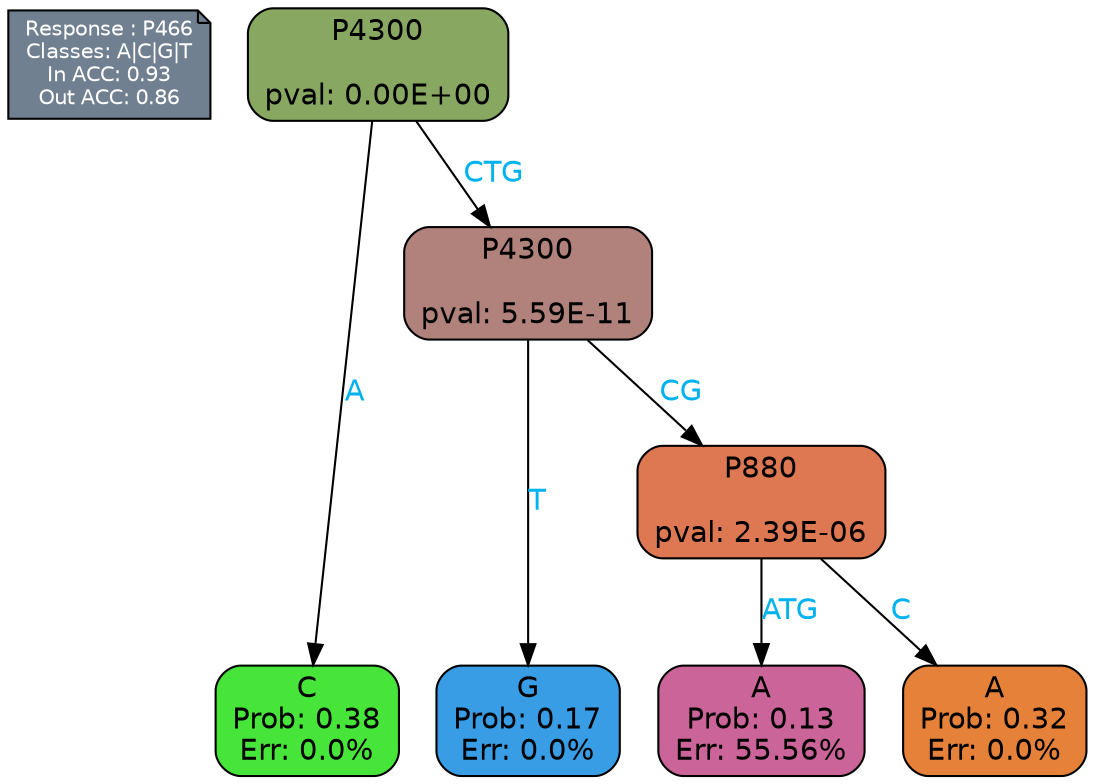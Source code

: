 digraph Tree {
node [shape=box, style="filled, rounded", color="black", fontname=helvetica] ;
graph [ranksep=equally, splines=polylines, bgcolor=transparent, dpi=600] ;
edge [fontname=helvetica] ;
LEGEND [label="Response : P466
Classes: A|C|G|T
In ACC: 0.93
Out ACC: 0.86
",shape=note,align=left,style=filled,fillcolor="slategray",fontcolor="white",fontsize=10];1 [label="P4300

pval: 0.00E+00", fillcolor="#88a862"] ;
2 [label="C
Prob: 0.38
Err: 0.0%", fillcolor="#47e539"] ;
3 [label="P4300

pval: 5.59E-11", fillcolor="#b0827b"] ;
4 [label="G
Prob: 0.17
Err: 0.0%", fillcolor="#399de5"] ;
5 [label="P880

pval: 2.39E-06", fillcolor="#dd7853"] ;
6 [label="A
Prob: 0.13
Err: 55.56%", fillcolor="#cb6498"] ;
7 [label="A
Prob: 0.32
Err: 0.0%", fillcolor="#e58139"] ;
1 -> 2 [label="A",fontcolor=deepskyblue2] ;
1 -> 3 [label="CTG",fontcolor=deepskyblue2] ;
3 -> 4 [label="T",fontcolor=deepskyblue2] ;
3 -> 5 [label="CG",fontcolor=deepskyblue2] ;
5 -> 6 [label="ATG",fontcolor=deepskyblue2] ;
5 -> 7 [label="C",fontcolor=deepskyblue2] ;
{rank = same; 2;4;6;7;}{rank = same; LEGEND;1;}}
